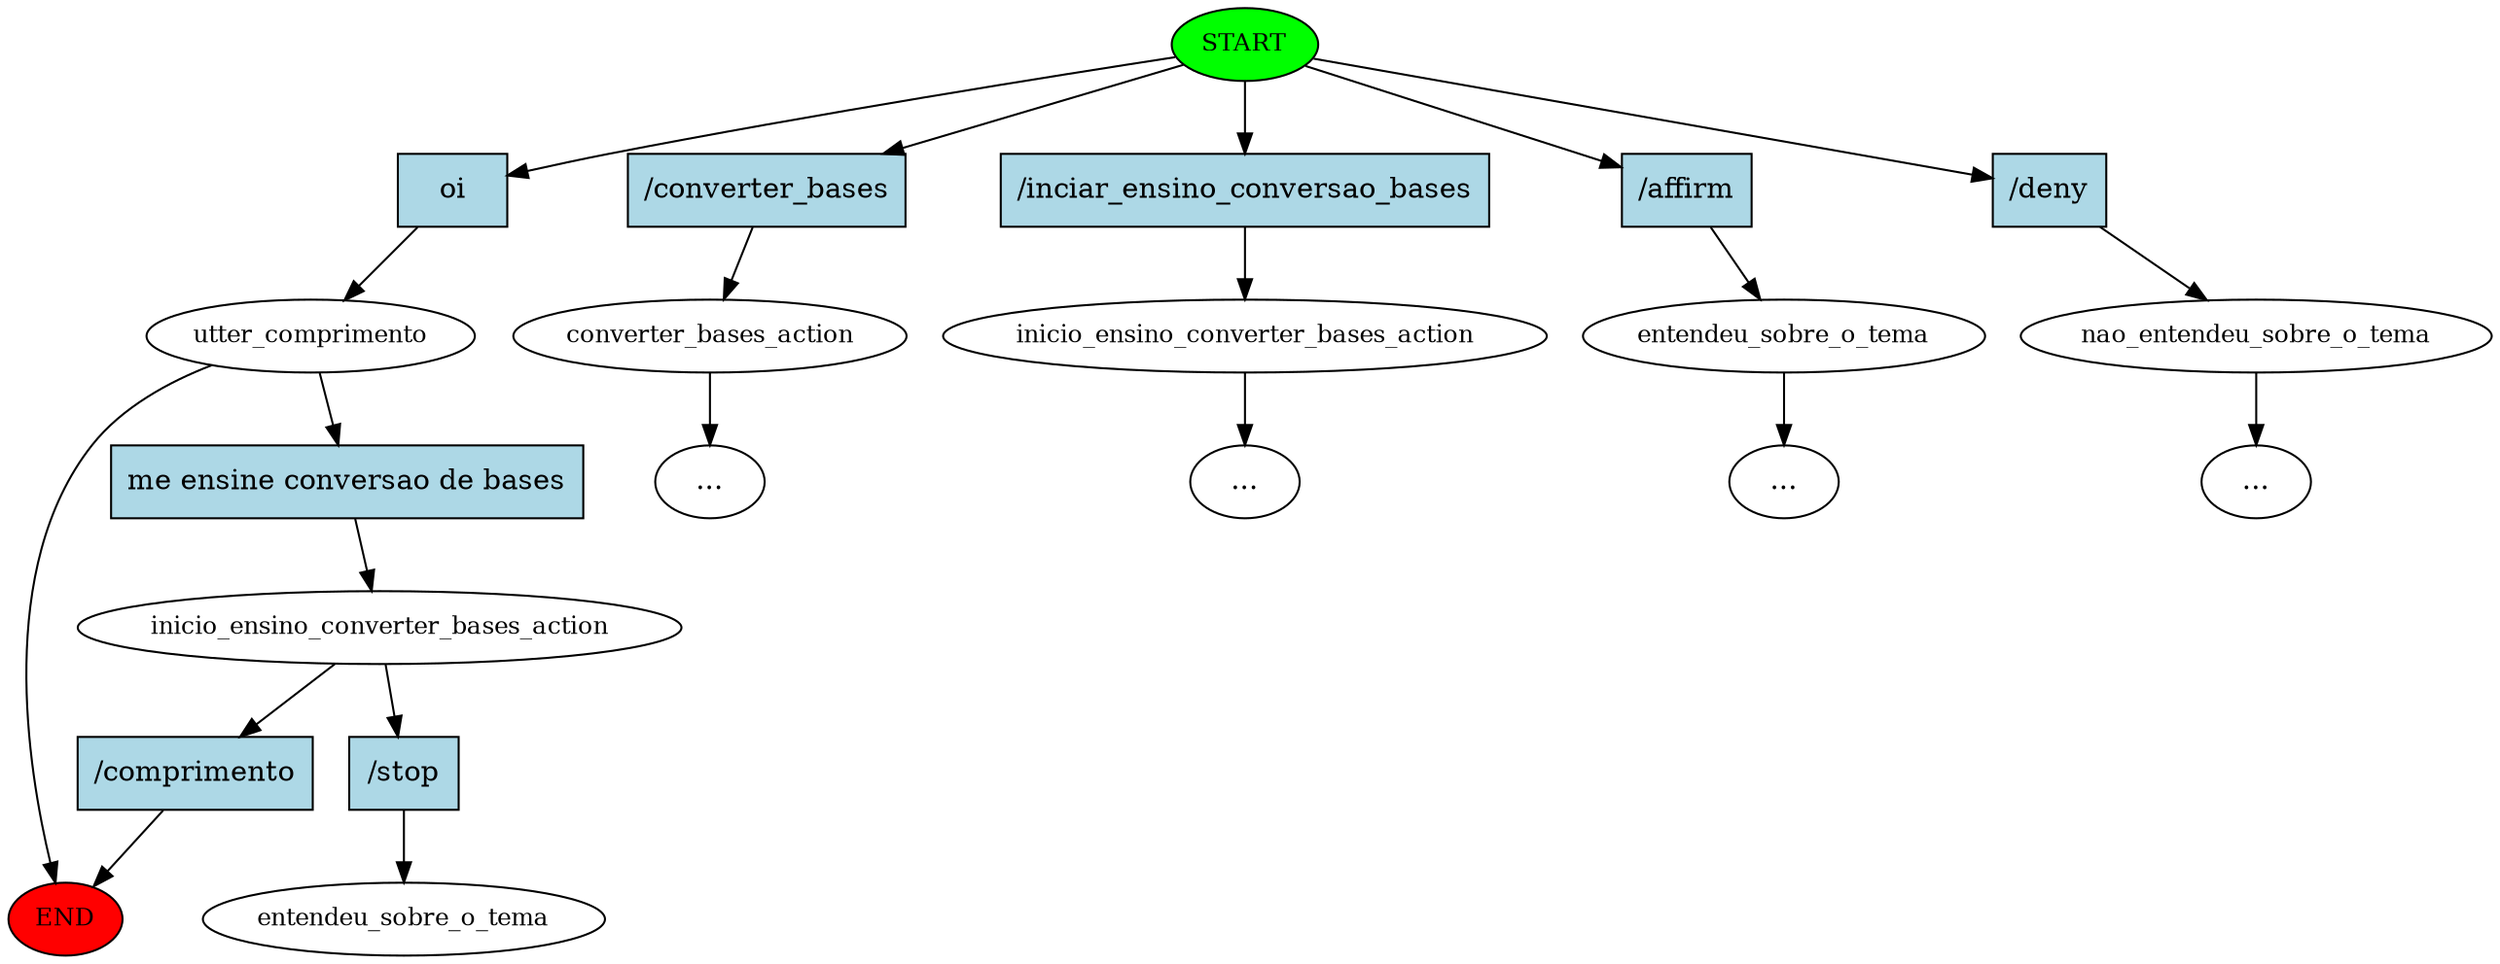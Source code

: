 digraph  {
0 [class="start active", fillcolor=green, fontsize=12, label=START, style=filled];
"-1" [class=end, fillcolor=red, fontsize=12, label=END, style=filled];
1 [class=active, fontsize=12, label=utter_comprimento];
2 [class="", fontsize=12, label=converter_bases_action];
"-3" [class=ellipsis, label="..."];
3 [class="", fontsize=12, label=inicio_ensino_converter_bases_action];
"-4" [class=ellipsis, label="..."];
4 [class="", fontsize=12, label=entendeu_sobre_o_tema];
"-5" [class=ellipsis, label="..."];
5 [class="", fontsize=12, label=nao_entendeu_sobre_o_tema];
"-6" [class=ellipsis, label="..."];
7 [class=active, fontsize=12, label=inicio_ensino_converter_bases_action];
10 [class="dashed active", fontsize=12, label=entendeu_sobre_o_tema];
11 [class="intent active", fillcolor=lightblue, label=oi, shape=rect, style=filled];
12 [class=intent, fillcolor=lightblue, label="\/converter_bases", shape=rect, style=filled];
13 [class=intent, fillcolor=lightblue, label="\/inciar_ensino_conversao_bases", shape=rect, style=filled];
14 [class=intent, fillcolor=lightblue, label="\/affirm", shape=rect, style=filled];
15 [class=intent, fillcolor=lightblue, label="\/deny", shape=rect, style=filled];
16 [class="intent active", fillcolor=lightblue, label="me\ ensine\ conversao\ de\ bases", shape=rect, style=filled];
17 [class=intent, fillcolor=lightblue, label="\/comprimento", shape=rect, style=filled];
18 [class="intent active", fillcolor=lightblue, label="\/stop", shape=rect, style=filled];
0 -> 11  [class=active, key=0];
0 -> 12  [class="", key=0];
0 -> 13  [class="", key=0];
0 -> 14  [class="", key=0];
0 -> 15  [class="", key=0];
1 -> "-1"  [class="", key=NONE, label=""];
1 -> 16  [class=active, key=0];
2 -> "-3"  [class="", key=NONE, label=""];
3 -> "-4"  [class="", key=NONE, label=""];
4 -> "-5"  [class="", key=NONE, label=""];
5 -> "-6"  [class="", key=NONE, label=""];
7 -> 17  [class="", key=0];
7 -> 18  [class=active, key=0];
11 -> 1  [class=active, key=0];
12 -> 2  [class="", key=0];
13 -> 3  [class="", key=0];
14 -> 4  [class="", key=0];
15 -> 5  [class="", key=0];
16 -> 7  [class=active, key=0];
17 -> "-1"  [class="", key=0];
18 -> 10  [class=active, key=0];
}
